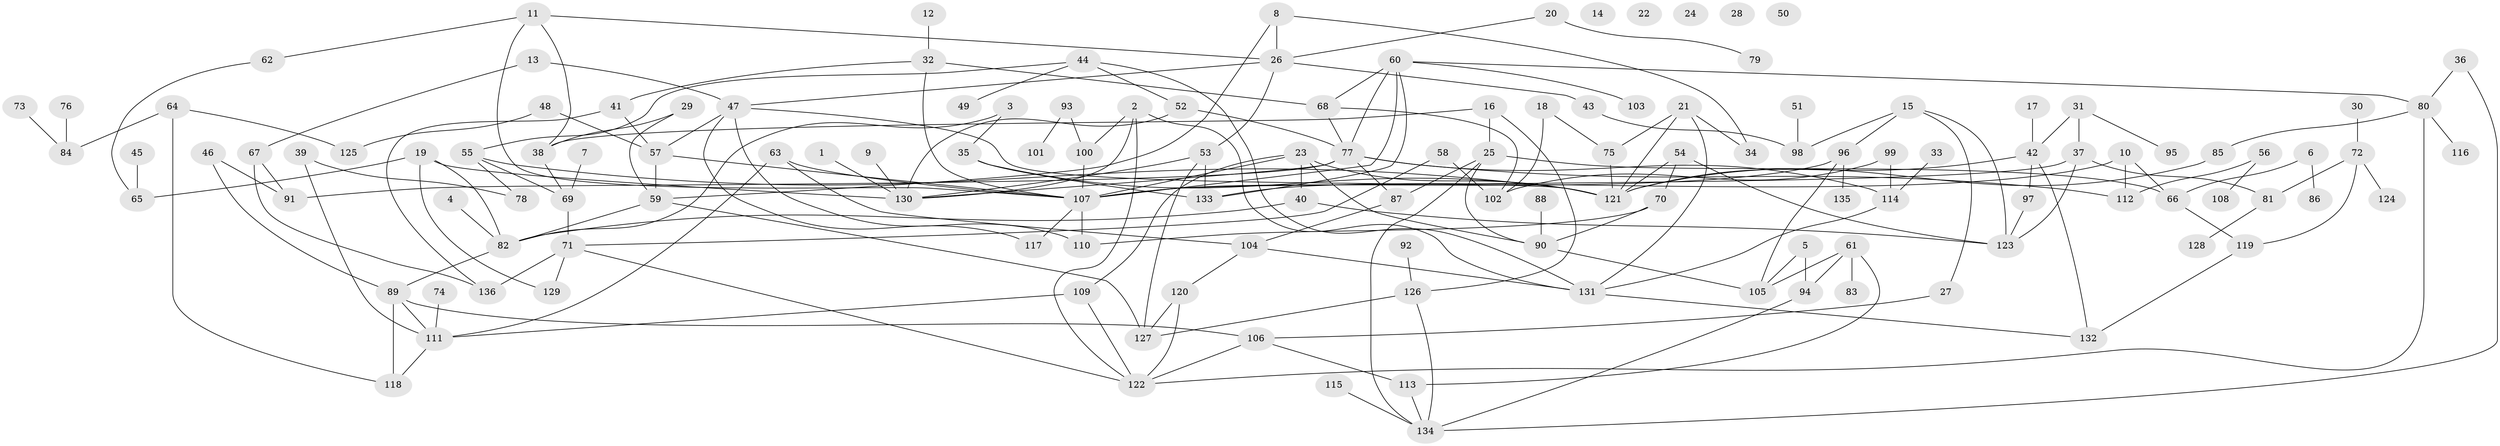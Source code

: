 // Generated by graph-tools (version 1.1) at 2025/49/03/09/25 03:49:08]
// undirected, 136 vertices, 202 edges
graph export_dot {
graph [start="1"]
  node [color=gray90,style=filled];
  1;
  2;
  3;
  4;
  5;
  6;
  7;
  8;
  9;
  10;
  11;
  12;
  13;
  14;
  15;
  16;
  17;
  18;
  19;
  20;
  21;
  22;
  23;
  24;
  25;
  26;
  27;
  28;
  29;
  30;
  31;
  32;
  33;
  34;
  35;
  36;
  37;
  38;
  39;
  40;
  41;
  42;
  43;
  44;
  45;
  46;
  47;
  48;
  49;
  50;
  51;
  52;
  53;
  54;
  55;
  56;
  57;
  58;
  59;
  60;
  61;
  62;
  63;
  64;
  65;
  66;
  67;
  68;
  69;
  70;
  71;
  72;
  73;
  74;
  75;
  76;
  77;
  78;
  79;
  80;
  81;
  82;
  83;
  84;
  85;
  86;
  87;
  88;
  89;
  90;
  91;
  92;
  93;
  94;
  95;
  96;
  97;
  98;
  99;
  100;
  101;
  102;
  103;
  104;
  105;
  106;
  107;
  108;
  109;
  110;
  111;
  112;
  113;
  114;
  115;
  116;
  117;
  118;
  119;
  120;
  121;
  122;
  123;
  124;
  125;
  126;
  127;
  128;
  129;
  130;
  131;
  132;
  133;
  134;
  135;
  136;
  1 -- 130;
  2 -- 100;
  2 -- 122;
  2 -- 130;
  2 -- 131;
  3 -- 35;
  3 -- 82;
  4 -- 82;
  5 -- 94;
  5 -- 105;
  6 -- 66;
  6 -- 86;
  7 -- 69;
  8 -- 26;
  8 -- 34;
  8 -- 59;
  9 -- 130;
  10 -- 66;
  10 -- 112;
  10 -- 133;
  11 -- 26;
  11 -- 38;
  11 -- 62;
  11 -- 107;
  12 -- 32;
  13 -- 47;
  13 -- 67;
  15 -- 27;
  15 -- 96;
  15 -- 98;
  15 -- 123;
  16 -- 25;
  16 -- 38;
  16 -- 126;
  17 -- 42;
  18 -- 75;
  18 -- 102;
  19 -- 65;
  19 -- 82;
  19 -- 129;
  19 -- 130;
  20 -- 26;
  20 -- 79;
  21 -- 34;
  21 -- 75;
  21 -- 121;
  21 -- 131;
  23 -- 40;
  23 -- 90;
  23 -- 107;
  23 -- 109;
  23 -- 121;
  25 -- 66;
  25 -- 87;
  25 -- 90;
  25 -- 134;
  26 -- 43;
  26 -- 47;
  26 -- 53;
  27 -- 106;
  29 -- 38;
  29 -- 59;
  30 -- 72;
  31 -- 37;
  31 -- 42;
  31 -- 95;
  32 -- 41;
  32 -- 68;
  32 -- 107;
  33 -- 114;
  35 -- 121;
  35 -- 133;
  36 -- 80;
  36 -- 134;
  37 -- 81;
  37 -- 107;
  37 -- 123;
  38 -- 69;
  39 -- 78;
  39 -- 111;
  40 -- 82;
  40 -- 123;
  41 -- 57;
  41 -- 136;
  42 -- 97;
  42 -- 121;
  42 -- 132;
  43 -- 98;
  44 -- 49;
  44 -- 52;
  44 -- 55;
  44 -- 131;
  45 -- 65;
  46 -- 89;
  46 -- 91;
  47 -- 57;
  47 -- 110;
  47 -- 117;
  47 -- 121;
  48 -- 57;
  48 -- 125;
  51 -- 98;
  52 -- 77;
  52 -- 130;
  53 -- 127;
  53 -- 130;
  53 -- 133;
  54 -- 70;
  54 -- 121;
  54 -- 123;
  55 -- 69;
  55 -- 78;
  55 -- 121;
  56 -- 108;
  56 -- 112;
  57 -- 59;
  57 -- 107;
  58 -- 71;
  58 -- 102;
  59 -- 82;
  59 -- 127;
  60 -- 68;
  60 -- 77;
  60 -- 80;
  60 -- 103;
  60 -- 107;
  60 -- 133;
  61 -- 83;
  61 -- 94;
  61 -- 105;
  61 -- 113;
  62 -- 65;
  63 -- 104;
  63 -- 107;
  63 -- 111;
  64 -- 84;
  64 -- 118;
  64 -- 125;
  66 -- 119;
  67 -- 91;
  67 -- 136;
  68 -- 77;
  68 -- 102;
  69 -- 71;
  70 -- 90;
  70 -- 110;
  71 -- 122;
  71 -- 129;
  71 -- 136;
  72 -- 81;
  72 -- 119;
  72 -- 124;
  73 -- 84;
  74 -- 111;
  75 -- 121;
  76 -- 84;
  77 -- 87;
  77 -- 91;
  77 -- 112;
  77 -- 114;
  77 -- 130;
  80 -- 85;
  80 -- 116;
  80 -- 122;
  81 -- 128;
  82 -- 89;
  85 -- 121;
  87 -- 104;
  88 -- 90;
  89 -- 106;
  89 -- 111;
  89 -- 118;
  90 -- 105;
  92 -- 126;
  93 -- 100;
  93 -- 101;
  94 -- 134;
  96 -- 105;
  96 -- 107;
  96 -- 135;
  97 -- 123;
  99 -- 102;
  99 -- 114;
  100 -- 107;
  104 -- 120;
  104 -- 131;
  106 -- 113;
  106 -- 122;
  107 -- 110;
  107 -- 117;
  109 -- 111;
  109 -- 122;
  111 -- 118;
  113 -- 134;
  114 -- 131;
  115 -- 134;
  119 -- 132;
  120 -- 122;
  120 -- 127;
  126 -- 127;
  126 -- 134;
  131 -- 132;
}
